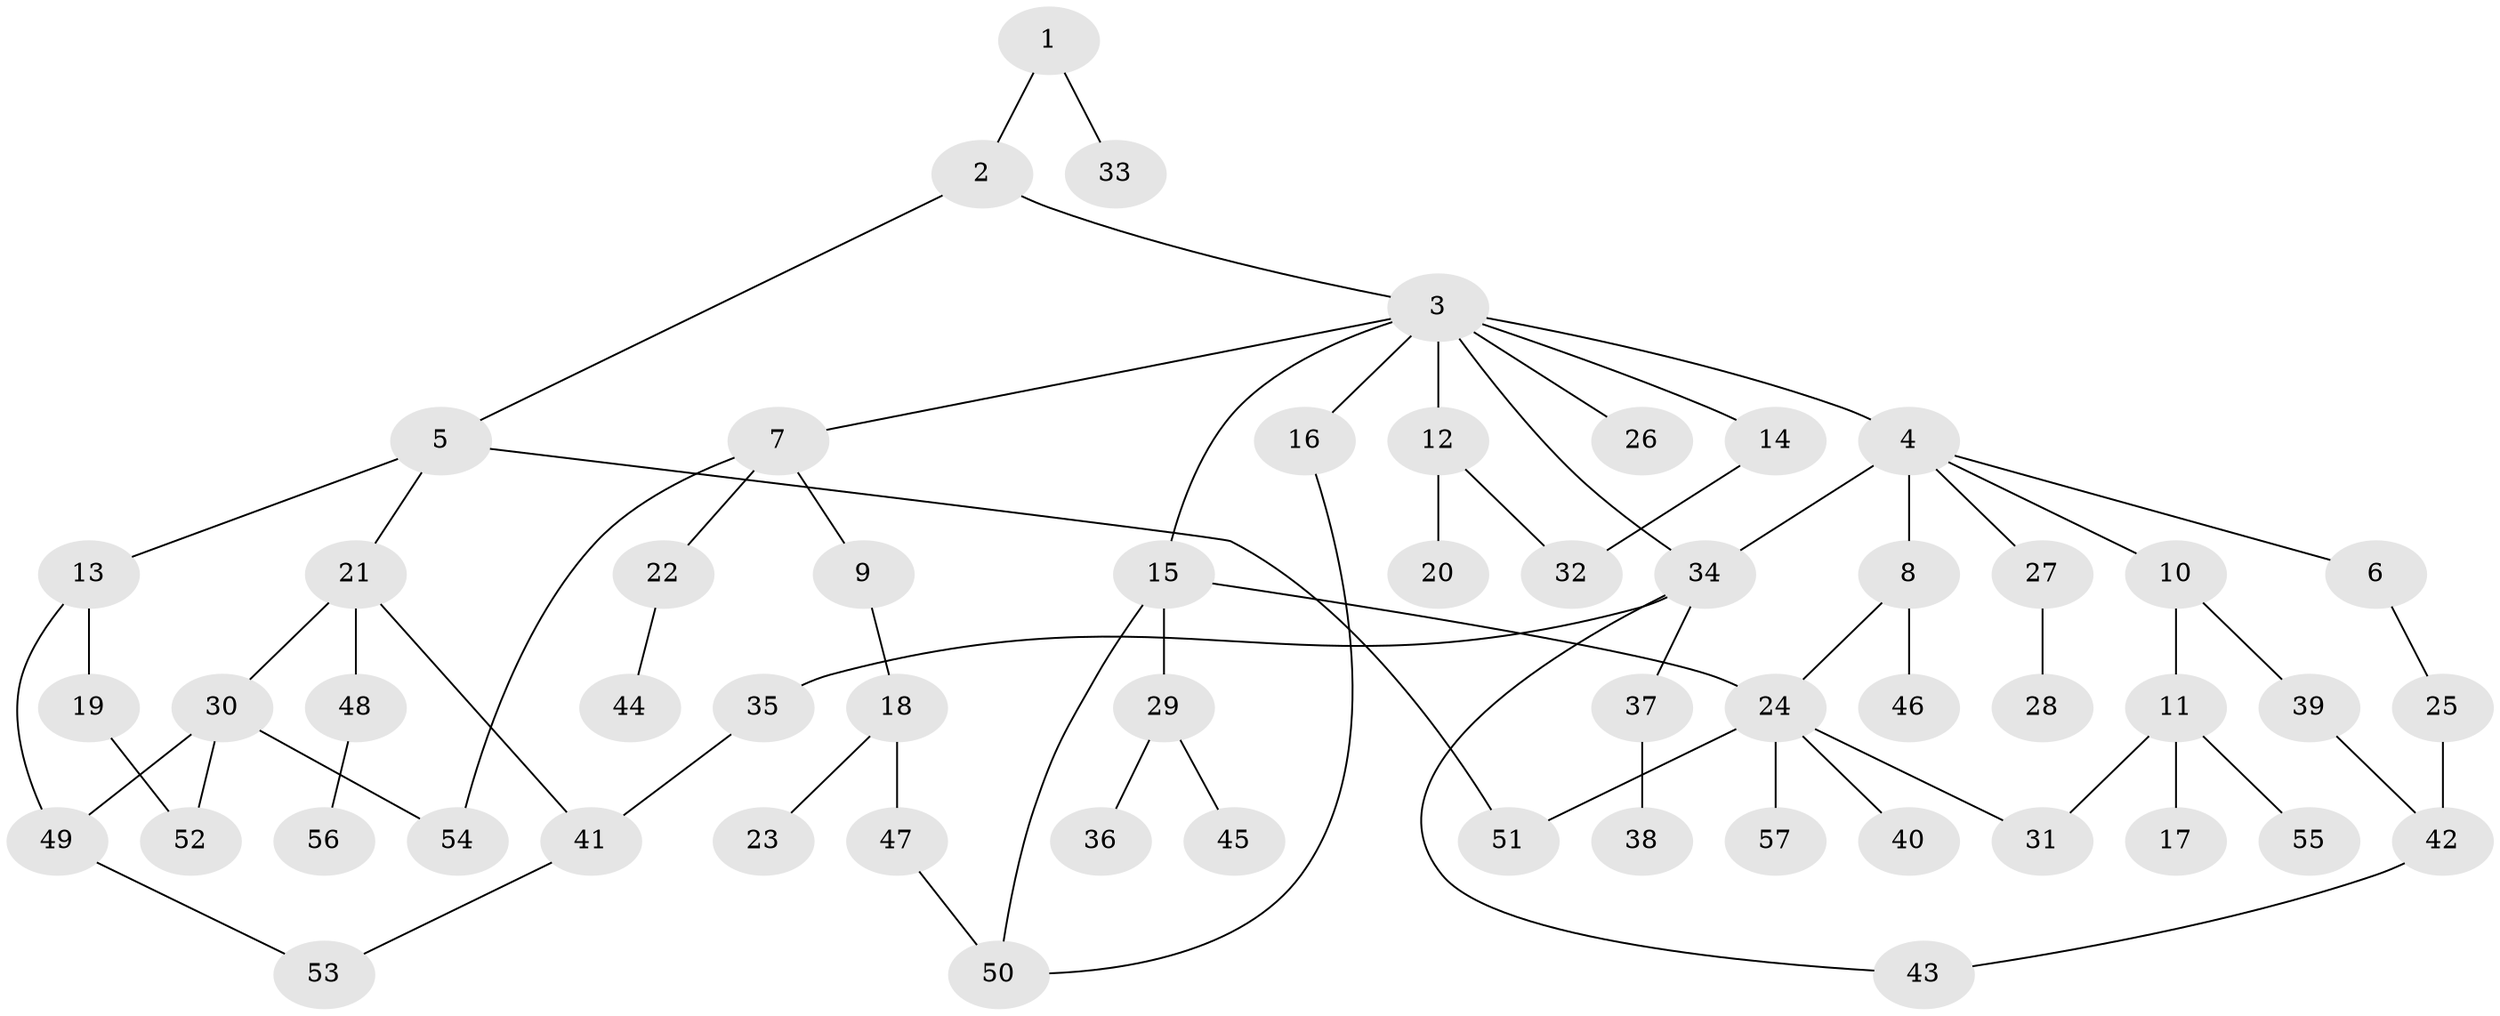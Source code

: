 // coarse degree distribution, {3: 0.23076923076923078, 9: 0.02564102564102564, 6: 0.05128205128205128, 5: 0.07692307692307693, 2: 0.20512820512820512, 4: 0.07692307692307693, 1: 0.3333333333333333}
// Generated by graph-tools (version 1.1) at 2025/51/02/27/25 19:51:38]
// undirected, 57 vertices, 70 edges
graph export_dot {
graph [start="1"]
  node [color=gray90,style=filled];
  1;
  2;
  3;
  4;
  5;
  6;
  7;
  8;
  9;
  10;
  11;
  12;
  13;
  14;
  15;
  16;
  17;
  18;
  19;
  20;
  21;
  22;
  23;
  24;
  25;
  26;
  27;
  28;
  29;
  30;
  31;
  32;
  33;
  34;
  35;
  36;
  37;
  38;
  39;
  40;
  41;
  42;
  43;
  44;
  45;
  46;
  47;
  48;
  49;
  50;
  51;
  52;
  53;
  54;
  55;
  56;
  57;
  1 -- 2;
  1 -- 33;
  2 -- 3;
  2 -- 5;
  3 -- 4;
  3 -- 7;
  3 -- 12;
  3 -- 14;
  3 -- 15;
  3 -- 16;
  3 -- 26;
  3 -- 34;
  4 -- 6;
  4 -- 8;
  4 -- 10;
  4 -- 27;
  4 -- 34;
  5 -- 13;
  5 -- 21;
  5 -- 51;
  6 -- 25;
  7 -- 9;
  7 -- 22;
  7 -- 54;
  8 -- 24;
  8 -- 46;
  9 -- 18;
  10 -- 11;
  10 -- 39;
  11 -- 17;
  11 -- 31;
  11 -- 55;
  12 -- 20;
  12 -- 32;
  13 -- 19;
  13 -- 49;
  14 -- 32;
  15 -- 29;
  15 -- 50;
  15 -- 24;
  16 -- 50;
  18 -- 23;
  18 -- 47;
  19 -- 52;
  21 -- 30;
  21 -- 41;
  21 -- 48;
  22 -- 44;
  24 -- 40;
  24 -- 57;
  24 -- 51;
  24 -- 31;
  25 -- 42;
  27 -- 28;
  29 -- 36;
  29 -- 45;
  30 -- 49;
  30 -- 52;
  30 -- 54;
  34 -- 35;
  34 -- 37;
  34 -- 43;
  35 -- 41;
  37 -- 38;
  39 -- 42;
  41 -- 53;
  42 -- 43;
  47 -- 50;
  48 -- 56;
  49 -- 53;
}
